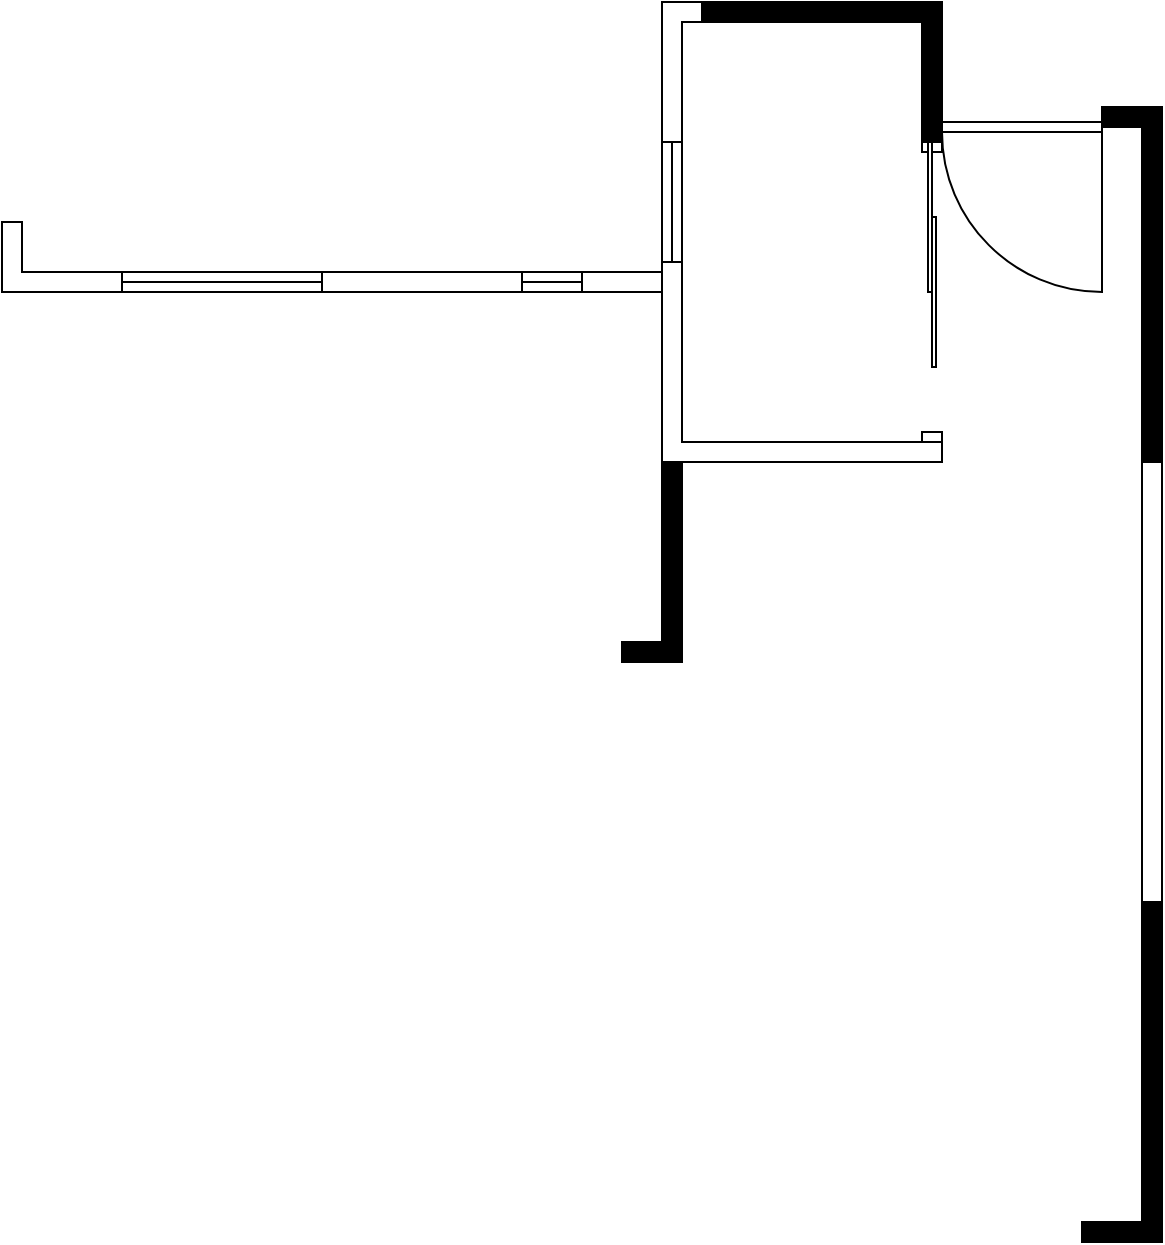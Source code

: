 <mxfile version="28.1.0">
  <diagram name="第 1 页" id="_XM3vjgN4bQ6cUt2o9I2">
    <mxGraphModel dx="1418" dy="774" grid="1" gridSize="10" guides="1" tooltips="1" connect="1" arrows="1" fold="1" page="1" pageScale="1" pageWidth="827" pageHeight="1169" math="0" shadow="0">
      <root>
        <mxCell id="0" />
        <mxCell id="1" parent="0" />
        <mxCell id="Gvs879eCOgu5enrVMvLc-1" value="" style="verticalLabelPosition=bottom;html=1;verticalAlign=top;align=center;shape=mxgraph.floorplan.wallCorner;fillColor=strokeColor;direction=south;" parent="1" vertex="1">
          <mxGeometry x="550" y="180" width="120" height="70" as="geometry" />
        </mxCell>
        <mxCell id="Gvs879eCOgu5enrVMvLc-3" value="" style="verticalLabelPosition=bottom;html=1;verticalAlign=top;align=center;shape=mxgraph.floorplan.wallCorner;fillColor=strokeColor;direction=south;" parent="1" vertex="1">
          <mxGeometry x="750" y="232.5" width="30" height="177.5" as="geometry" />
        </mxCell>
        <mxCell id="BDumn9-ugRww-VhlWbHq-1" value="" style="verticalLabelPosition=bottom;html=1;verticalAlign=top;align=center;shape=mxgraph.floorplan.doorLeft;aspect=fixed;flipH=1;" parent="1" vertex="1">
          <mxGeometry x="670" y="240" width="80" height="85" as="geometry" />
        </mxCell>
        <mxCell id="BDumn9-ugRww-VhlWbHq-2" value="" style="verticalLabelPosition=bottom;html=1;verticalAlign=top;align=center;shape=mxgraph.floorplan.wall;direction=south;" parent="1" vertex="1">
          <mxGeometry x="770" y="410" width="10" height="220" as="geometry" />
        </mxCell>
        <mxCell id="BDumn9-ugRww-VhlWbHq-3" value="" style="verticalLabelPosition=bottom;html=1;verticalAlign=top;align=center;shape=mxgraph.floorplan.wallCorner;gradientColor=none;" parent="1" vertex="1">
          <mxGeometry x="530" y="180" width="20" height="70" as="geometry" />
        </mxCell>
        <mxCell id="BDumn9-ugRww-VhlWbHq-5" value="" style="verticalLabelPosition=bottom;html=1;verticalAlign=top;align=center;shape=mxgraph.floorplan.window;direction=south;" parent="1" vertex="1">
          <mxGeometry x="530" y="250" width="10" height="60" as="geometry" />
        </mxCell>
        <mxCell id="BDumn9-ugRww-VhlWbHq-6" value="" style="verticalLabelPosition=bottom;html=1;verticalAlign=top;align=center;shape=mxgraph.floorplan.wallCorner;direction=north" parent="1" vertex="1">
          <mxGeometry x="530" y="310" width="140" height="100" as="geometry" />
        </mxCell>
        <mxCell id="BDumn9-ugRww-VhlWbHq-7" value="" style="verticalLabelPosition=bottom;html=1;verticalAlign=top;align=center;shape=mxgraph.floorplan.doorSlidingGlass;dx=0.25;direction=south;" parent="1" vertex="1">
          <mxGeometry x="660" y="250" width="10" height="150" as="geometry" />
        </mxCell>
        <mxCell id="gL_sYNNBg2YiWqMNaNvk-1" value="" style="verticalLabelPosition=bottom;html=1;verticalAlign=top;align=center;shape=mxgraph.floorplan.wallCorner;fillColor=strokeColor;direction=west" vertex="1" parent="1">
          <mxGeometry x="740" y="630" width="40" height="170" as="geometry" />
        </mxCell>
        <mxCell id="gL_sYNNBg2YiWqMNaNvk-4" value="" style="verticalLabelPosition=bottom;html=1;verticalAlign=top;align=center;shape=mxgraph.floorplan.wallCorner;fillColor=strokeColor;direction=west" vertex="1" parent="1">
          <mxGeometry x="510" y="410" width="30" height="100" as="geometry" />
        </mxCell>
        <mxCell id="gL_sYNNBg2YiWqMNaNvk-5" value="" style="verticalLabelPosition=bottom;html=1;verticalAlign=top;align=center;shape=mxgraph.floorplan.wall;" vertex="1" parent="1">
          <mxGeometry x="490" y="315" width="40" height="10" as="geometry" />
        </mxCell>
        <mxCell id="gL_sYNNBg2YiWqMNaNvk-6" value="" style="verticalLabelPosition=bottom;html=1;verticalAlign=top;align=center;shape=mxgraph.floorplan.window;" vertex="1" parent="1">
          <mxGeometry x="460" y="315" width="30" height="10" as="geometry" />
        </mxCell>
        <mxCell id="gL_sYNNBg2YiWqMNaNvk-7" value="" style="verticalLabelPosition=bottom;html=1;verticalAlign=top;align=center;shape=mxgraph.floorplan.wall;" vertex="1" parent="1">
          <mxGeometry x="360" y="315" width="100" height="10" as="geometry" />
        </mxCell>
        <mxCell id="gL_sYNNBg2YiWqMNaNvk-8" value="" style="verticalLabelPosition=bottom;html=1;verticalAlign=top;align=center;shape=mxgraph.floorplan.window;" vertex="1" parent="1">
          <mxGeometry x="260" y="315" width="100" height="10" as="geometry" />
        </mxCell>
        <mxCell id="gL_sYNNBg2YiWqMNaNvk-9" value="" style="verticalLabelPosition=bottom;html=1;verticalAlign=top;align=center;shape=mxgraph.floorplan.wallCorner;direction=north" vertex="1" parent="1">
          <mxGeometry x="200" y="290" width="60" height="35" as="geometry" />
        </mxCell>
      </root>
    </mxGraphModel>
  </diagram>
</mxfile>
